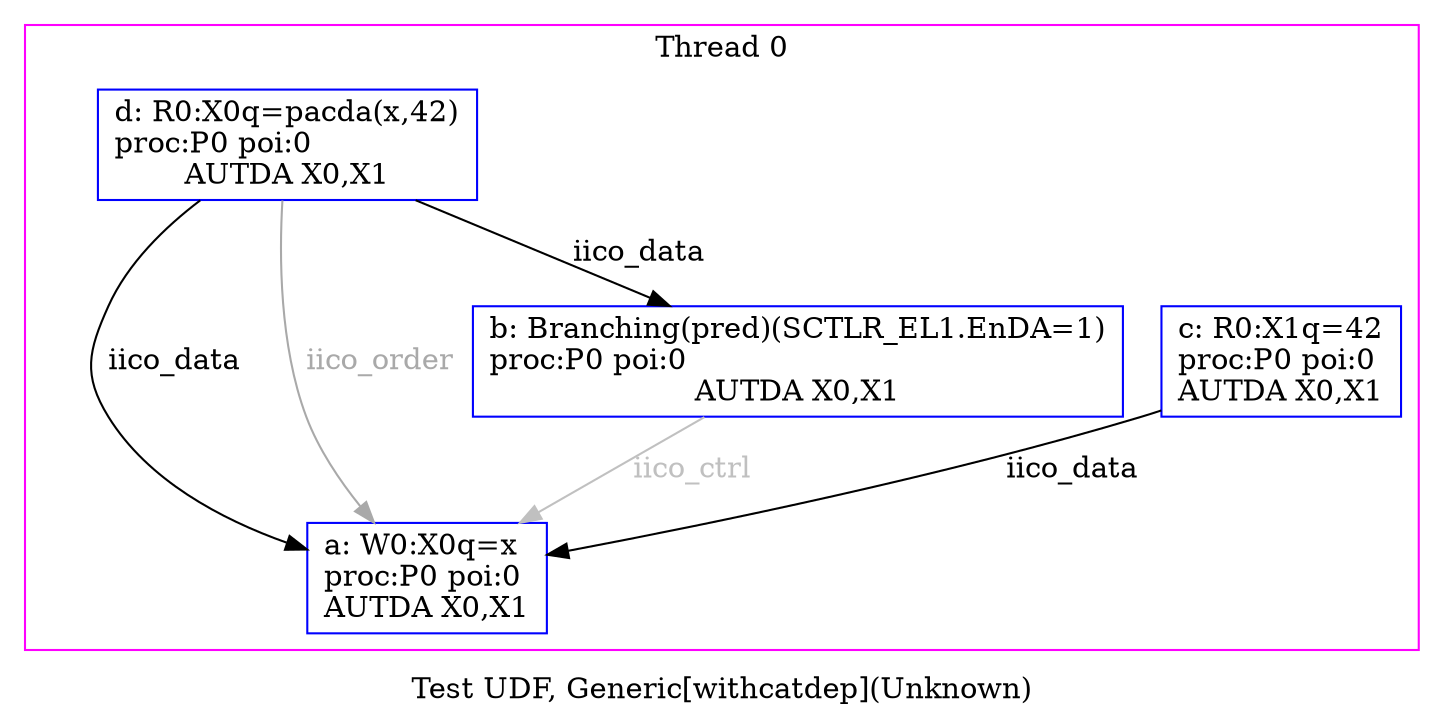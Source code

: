 digraph G {


/* legend */
label="Test UDF, Generic[withcatdep](Unknown)";


/* the unlocked events */
subgraph cluster_proc0 { rank=sink; label = "Thread 0"; color=magenta; shape=box;
eiid0 [label="a: W0:X0q=x\lproc:P0 poi:0\lAUTDA X0,X1", shape="box", color="blue"];
eiid1 [label="b: Branching(pred)(SCTLR_EL1.EnDA=1)\lproc:P0 poi:0\lAUTDA X0,X1", shape="box", color="blue"];
eiid2 [label="c: R0:X1q=42\lproc:P0 poi:0\lAUTDA X0,X1", shape="box", color="blue"];
eiid3 [label="d: R0:X0q=pacda(x,42)\lproc:P0 poi:0\lAUTDA X0,X1", shape="box", color="blue"];
}

/* the intra_causality_data edges */

eiid2 -> eiid0 [label="iico_data", color="black", fontcolor="black"];
eiid3 -> eiid0 [label="iico_data", color="black", fontcolor="black"];
eiid3 -> eiid1 [label="iico_data", color="black", fontcolor="black"];

/* the intra_causality_control edges */
eiid1 -> eiid0 [label="iico_ctrl", color="grey", fontcolor="grey"];
eiid3 -> eiid0 [label="iico_order", color="darkgrey", fontcolor="darkgrey"];
}
